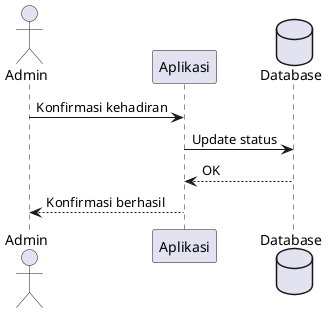 @startuml
actor Admin
participant Aplikasi
database Database

Admin -> Aplikasi: Konfirmasi kehadiran
Aplikasi -> Database: Update status
Database --> Aplikasi: OK
Aplikasi --> Admin: Konfirmasi berhasil
@enduml